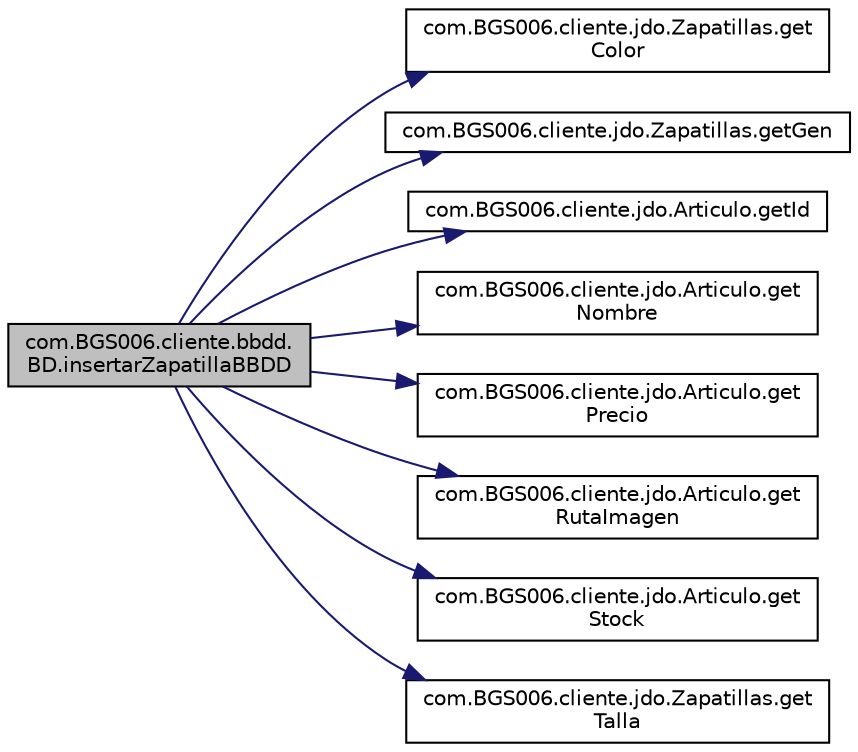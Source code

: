 digraph "com.BGS006.cliente.bbdd.BD.insertarZapatillaBBDD"
{
 // LATEX_PDF_SIZE
  edge [fontname="Helvetica",fontsize="10",labelfontname="Helvetica",labelfontsize="10"];
  node [fontname="Helvetica",fontsize="10",shape=record];
  rankdir="LR";
  Node1 [label="com.BGS006.cliente.bbdd.\lBD.insertarZapatillaBBDD",height=0.2,width=0.4,color="black", fillcolor="grey75", style="filled", fontcolor="black",tooltip=" "];
  Node1 -> Node2 [color="midnightblue",fontsize="10",style="solid",fontname="Helvetica"];
  Node2 [label="com.BGS006.cliente.jdo.Zapatillas.get\lColor",height=0.2,width=0.4,color="black", fillcolor="white", style="filled",URL="$classcom_1_1_b_g_s006_1_1cliente_1_1jdo_1_1_zapatillas.html#a14c4b28acd969bb329ba235a5ac4b3bf",tooltip=" "];
  Node1 -> Node3 [color="midnightblue",fontsize="10",style="solid",fontname="Helvetica"];
  Node3 [label="com.BGS006.cliente.jdo.Zapatillas.getGen",height=0.2,width=0.4,color="black", fillcolor="white", style="filled",URL="$classcom_1_1_b_g_s006_1_1cliente_1_1jdo_1_1_zapatillas.html#a3e7a9b959462ace5f2419bedf04af82d",tooltip=" "];
  Node1 -> Node4 [color="midnightblue",fontsize="10",style="solid",fontname="Helvetica"];
  Node4 [label="com.BGS006.cliente.jdo.Articulo.getId",height=0.2,width=0.4,color="black", fillcolor="white", style="filled",URL="$classcom_1_1_b_g_s006_1_1cliente_1_1jdo_1_1_articulo.html#a0a51701043cde3157a09a523e31d0966",tooltip=" "];
  Node1 -> Node5 [color="midnightblue",fontsize="10",style="solid",fontname="Helvetica"];
  Node5 [label="com.BGS006.cliente.jdo.Articulo.get\lNombre",height=0.2,width=0.4,color="black", fillcolor="white", style="filled",URL="$classcom_1_1_b_g_s006_1_1cliente_1_1jdo_1_1_articulo.html#a03e52f20823a1ba2a9e9a3c19a4c7a23",tooltip=" "];
  Node1 -> Node6 [color="midnightblue",fontsize="10",style="solid",fontname="Helvetica"];
  Node6 [label="com.BGS006.cliente.jdo.Articulo.get\lPrecio",height=0.2,width=0.4,color="black", fillcolor="white", style="filled",URL="$classcom_1_1_b_g_s006_1_1cliente_1_1jdo_1_1_articulo.html#a04a7c0500098e2126d4783caa76cf026",tooltip=" "];
  Node1 -> Node7 [color="midnightblue",fontsize="10",style="solid",fontname="Helvetica"];
  Node7 [label="com.BGS006.cliente.jdo.Articulo.get\lRutaImagen",height=0.2,width=0.4,color="black", fillcolor="white", style="filled",URL="$classcom_1_1_b_g_s006_1_1cliente_1_1jdo_1_1_articulo.html#ad60cf54307accd21dd908bbc5d213d2c",tooltip=" "];
  Node1 -> Node8 [color="midnightblue",fontsize="10",style="solid",fontname="Helvetica"];
  Node8 [label="com.BGS006.cliente.jdo.Articulo.get\lStock",height=0.2,width=0.4,color="black", fillcolor="white", style="filled",URL="$classcom_1_1_b_g_s006_1_1cliente_1_1jdo_1_1_articulo.html#a3d08598ecc4e7755b7e1a3def6523cdb",tooltip=" "];
  Node1 -> Node9 [color="midnightblue",fontsize="10",style="solid",fontname="Helvetica"];
  Node9 [label="com.BGS006.cliente.jdo.Zapatillas.get\lTalla",height=0.2,width=0.4,color="black", fillcolor="white", style="filled",URL="$classcom_1_1_b_g_s006_1_1cliente_1_1jdo_1_1_zapatillas.html#ae6e01b7f5b0752dad930be2cf7a6a4f9",tooltip=" "];
}
